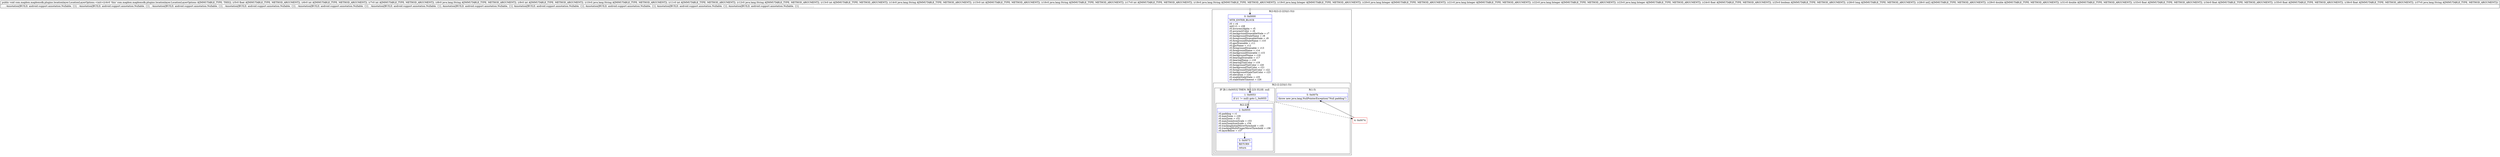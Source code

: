 digraph "CFG forcom.mapbox.mapboxsdk.plugins.locationlayer.LocationLayerOptions.\<init\>(FIILjava\/lang\/String;ILjava\/lang\/String;ILjava\/lang\/String;ILjava\/lang\/String;ILjava\/lang\/String;ILjava\/lang\/String;Ljava\/lang\/Integer;Ljava\/lang\/Integer;Ljava\/lang\/Integer;Ljava\/lang\/Integer;Ljava\/lang\/Integer;FZJ[IDDFFFFLjava\/lang\/String;)V" {
subgraph cluster_Region_850091197 {
label = "R(2:0|(2:(2:2|3)|(1:5)))";
node [shape=record,color=blue];
Node_0 [shape=record,label="{0\:\ 0x0000|MTH_ENTER_BLOCK\l|r0 = r4\lint[] r1 = r28\lr0.accuracyAlpha = r5\lr0.accuracyColor = r6\lr0.backgroundDrawableStale = r7\lr0.backgroundStaleName = r8\lr0.foregroundDrawableStale = r9\lr0.foregroundStaleName = r10\lr0.gpsDrawable = r11\lr0.gpsName = r12\lr0.foregroundDrawable = r13\lr0.foregroundName = r14\lr0.backgroundDrawable = r15\lr0.backgroundName = r16\lr0.bearingDrawable = r17\lr0.bearingName = r18\lr0.bearingTintColor = r19\lr0.foregroundTintColor = r20\lr0.backgroundTintColor = r21\lr0.foregroundStaleTintColor = r22\lr0.backgroundStaleTintColor = r23\lr0.elevation = r24\lr0.enableStaleState = r25\lr0.staleStateTimeout = r26\l}"];
subgraph cluster_Region_763087972 {
label = "R(2:(2:2|3)|(1:5))";
node [shape=record,color=blue];
subgraph cluster_IfRegion_2086861843 {
label = "IF [B:1:0x0053] THEN: R(2:2|3) ELSE: null";
node [shape=record,color=blue];
Node_1 [shape=record,label="{1\:\ 0x0053|if (r1 != null) goto L_0x0055\l}"];
subgraph cluster_Region_1681764640 {
label = "R(2:2|3)";
node [shape=record,color=blue];
Node_2 [shape=record,label="{2\:\ 0x0055|r0.padding = r1\lr0.maxZoom = r29\lr0.minZoom = r31\lr0.maxZoomIconScale = r33\lr0.minZoomIconScale = r34\lr0.trackingInitialMoveThreshold = r35\lr0.trackingMultiFingerMoveThreshold = r36\lr0.layerBelow = r37\l}"];
Node_3 [shape=record,label="{3\:\ 0x0073|RETURN\l|return\l}"];
}
}
subgraph cluster_Region_1263883725 {
label = "R(1:5)";
node [shape=record,color=blue];
Node_5 [shape=record,label="{5\:\ 0x007b|throw new java.lang.NullPointerException(\"Null padding\")\l}"];
}
}
}
Node_4 [shape=record,color=red,label="{4\:\ 0x0074}"];
MethodNode[shape=record,label="{public void com.mapbox.mapboxsdk.plugins.locationlayer.LocationLayerOptions.\<init\>((r4v0 'this' com.mapbox.mapboxsdk.plugins.locationlayer.LocationLayerOptions A[IMMUTABLE_TYPE, THIS]), (r5v0 float A[IMMUTABLE_TYPE, METHOD_ARGUMENT]), (r6v0 int A[IMMUTABLE_TYPE, METHOD_ARGUMENT]), (r7v0 int A[IMMUTABLE_TYPE, METHOD_ARGUMENT]), (r8v0 java.lang.String A[IMMUTABLE_TYPE, METHOD_ARGUMENT]), (r9v0 int A[IMMUTABLE_TYPE, METHOD_ARGUMENT]), (r10v0 java.lang.String A[IMMUTABLE_TYPE, METHOD_ARGUMENT]), (r11v0 int A[IMMUTABLE_TYPE, METHOD_ARGUMENT]), (r12v0 java.lang.String A[IMMUTABLE_TYPE, METHOD_ARGUMENT]), (r13v0 int A[IMMUTABLE_TYPE, METHOD_ARGUMENT]), (r14v0 java.lang.String A[IMMUTABLE_TYPE, METHOD_ARGUMENT]), (r15v0 int A[IMMUTABLE_TYPE, METHOD_ARGUMENT]), (r16v0 java.lang.String A[IMMUTABLE_TYPE, METHOD_ARGUMENT]), (r17v0 int A[IMMUTABLE_TYPE, METHOD_ARGUMENT]), (r18v0 java.lang.String A[IMMUTABLE_TYPE, METHOD_ARGUMENT]), (r19v0 java.lang.Integer A[IMMUTABLE_TYPE, METHOD_ARGUMENT]), (r20v0 java.lang.Integer A[IMMUTABLE_TYPE, METHOD_ARGUMENT]), (r21v0 java.lang.Integer A[IMMUTABLE_TYPE, METHOD_ARGUMENT]), (r22v0 java.lang.Integer A[IMMUTABLE_TYPE, METHOD_ARGUMENT]), (r23v0 java.lang.Integer A[IMMUTABLE_TYPE, METHOD_ARGUMENT]), (r24v0 float A[IMMUTABLE_TYPE, METHOD_ARGUMENT]), (r25v0 boolean A[IMMUTABLE_TYPE, METHOD_ARGUMENT]), (r26v0 long A[IMMUTABLE_TYPE, METHOD_ARGUMENT]), (r28v0 int[] A[IMMUTABLE_TYPE, METHOD_ARGUMENT]), (r29v0 double A[IMMUTABLE_TYPE, METHOD_ARGUMENT]), (r31v0 double A[IMMUTABLE_TYPE, METHOD_ARGUMENT]), (r33v0 float A[IMMUTABLE_TYPE, METHOD_ARGUMENT]), (r34v0 float A[IMMUTABLE_TYPE, METHOD_ARGUMENT]), (r35v0 float A[IMMUTABLE_TYPE, METHOD_ARGUMENT]), (r36v0 float A[IMMUTABLE_TYPE, METHOD_ARGUMENT]), (r37v0 java.lang.String A[IMMUTABLE_TYPE, METHOD_ARGUMENT]))  | , , , Annotation[BUILD, android.support.annotation.Nullable, \{\}], , Annotation[BUILD, android.support.annotation.Nullable, \{\}], , Annotation[BUILD, android.support.annotation.Nullable, \{\}], , Annotation[BUILD, android.support.annotation.Nullable, \{\}], , Annotation[BUILD, android.support.annotation.Nullable, \{\}], , Annotation[BUILD, android.support.annotation.Nullable, \{\}], Annotation[BUILD, android.support.annotation.Nullable, \{\}], Annotation[BUILD, android.support.annotation.Nullable, \{\}], Annotation[BUILD, android.support.annotation.Nullable, \{\}], Annotation[BUILD, android.support.annotation.Nullable, \{\}], Annotation[BUILD, android.support.annotation.Nullable, \{\}], , , , , , , , , , , \l}"];
MethodNode -> Node_0;
Node_0 -> Node_1;
Node_1 -> Node_2;
Node_1 -> Node_4[style=dashed];
Node_2 -> Node_3;
Node_4 -> Node_5;
}


